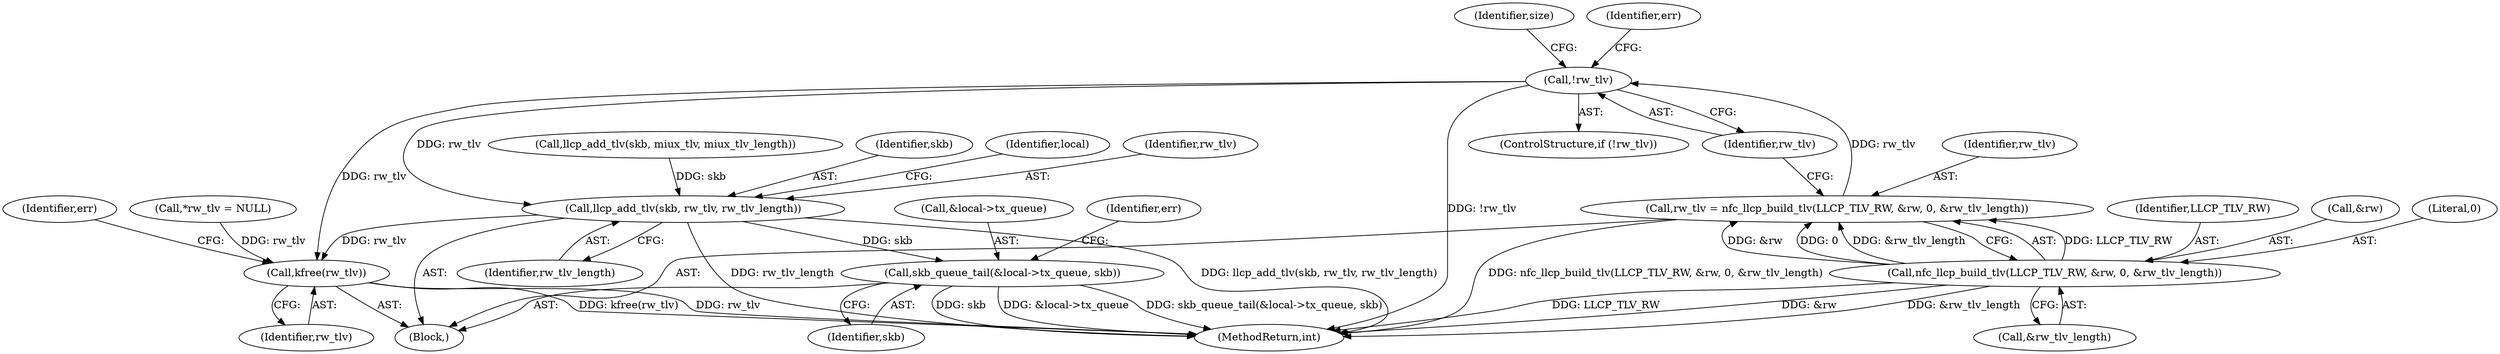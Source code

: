 digraph "0_linux_58bdd544e2933a21a51eecf17c3f5f94038261b5@pointer" {
"1000199" [label="(Call,!rw_tlv)"];
"1000189" [label="(Call,rw_tlv = nfc_llcp_build_tlv(LLCP_TLV_RW, &rw, 0, &rw_tlv_length))"];
"1000191" [label="(Call,nfc_llcp_build_tlv(LLCP_TLV_RW, &rw, 0, &rw_tlv_length))"];
"1000230" [label="(Call,llcp_add_tlv(skb, rw_tlv, rw_tlv_length))"];
"1000234" [label="(Call,skb_queue_tail(&local->tx_queue, skb))"];
"1000251" [label="(Call,kfree(rw_tlv))"];
"1000192" [label="(Identifier,LLCP_TLV_RW)"];
"1000198" [label="(ControlStructure,if (!rw_tlv))"];
"1000199" [label="(Call,!rw_tlv)"];
"1000255" [label="(MethodReturn,int)"];
"1000190" [label="(Identifier,rw_tlv)"];
"1000200" [label="(Identifier,rw_tlv)"];
"1000193" [label="(Call,&rw)"];
"1000234" [label="(Call,skb_queue_tail(&local->tx_queue, skb))"];
"1000226" [label="(Call,llcp_add_tlv(skb, miux_tlv, miux_tlv_length))"];
"1000235" [label="(Call,&local->tx_queue)"];
"1000195" [label="(Literal,0)"];
"1000191" [label="(Call,nfc_llcp_build_tlv(LLCP_TLV_RW, &rw, 0, &rw_tlv_length))"];
"1000231" [label="(Identifier,skb)"];
"1000251" [label="(Call,kfree(rw_tlv))"];
"1000241" [label="(Identifier,err)"];
"1000254" [label="(Identifier,err)"];
"1000233" [label="(Identifier,rw_tlv_length)"];
"1000208" [label="(Identifier,size)"];
"1000237" [label="(Identifier,local)"];
"1000239" [label="(Identifier,skb)"];
"1000252" [label="(Identifier,rw_tlv)"];
"1000230" [label="(Call,llcp_add_tlv(skb, rw_tlv, rw_tlv_length))"];
"1000189" [label="(Call,rw_tlv = nfc_llcp_build_tlv(LLCP_TLV_RW, &rw, 0, &rw_tlv_length))"];
"1000103" [label="(Block,)"];
"1000232" [label="(Identifier,rw_tlv)"];
"1000196" [label="(Call,&rw_tlv_length)"];
"1000203" [label="(Identifier,err)"];
"1000112" [label="(Call,*rw_tlv = NULL)"];
"1000199" -> "1000198"  [label="AST: "];
"1000199" -> "1000200"  [label="CFG: "];
"1000200" -> "1000199"  [label="AST: "];
"1000203" -> "1000199"  [label="CFG: "];
"1000208" -> "1000199"  [label="CFG: "];
"1000199" -> "1000255"  [label="DDG: !rw_tlv"];
"1000189" -> "1000199"  [label="DDG: rw_tlv"];
"1000199" -> "1000230"  [label="DDG: rw_tlv"];
"1000199" -> "1000251"  [label="DDG: rw_tlv"];
"1000189" -> "1000103"  [label="AST: "];
"1000189" -> "1000191"  [label="CFG: "];
"1000190" -> "1000189"  [label="AST: "];
"1000191" -> "1000189"  [label="AST: "];
"1000200" -> "1000189"  [label="CFG: "];
"1000189" -> "1000255"  [label="DDG: nfc_llcp_build_tlv(LLCP_TLV_RW, &rw, 0, &rw_tlv_length)"];
"1000191" -> "1000189"  [label="DDG: LLCP_TLV_RW"];
"1000191" -> "1000189"  [label="DDG: &rw"];
"1000191" -> "1000189"  [label="DDG: 0"];
"1000191" -> "1000189"  [label="DDG: &rw_tlv_length"];
"1000191" -> "1000196"  [label="CFG: "];
"1000192" -> "1000191"  [label="AST: "];
"1000193" -> "1000191"  [label="AST: "];
"1000195" -> "1000191"  [label="AST: "];
"1000196" -> "1000191"  [label="AST: "];
"1000191" -> "1000255"  [label="DDG: &rw"];
"1000191" -> "1000255"  [label="DDG: &rw_tlv_length"];
"1000191" -> "1000255"  [label="DDG: LLCP_TLV_RW"];
"1000230" -> "1000103"  [label="AST: "];
"1000230" -> "1000233"  [label="CFG: "];
"1000231" -> "1000230"  [label="AST: "];
"1000232" -> "1000230"  [label="AST: "];
"1000233" -> "1000230"  [label="AST: "];
"1000237" -> "1000230"  [label="CFG: "];
"1000230" -> "1000255"  [label="DDG: rw_tlv_length"];
"1000230" -> "1000255"  [label="DDG: llcp_add_tlv(skb, rw_tlv, rw_tlv_length)"];
"1000226" -> "1000230"  [label="DDG: skb"];
"1000230" -> "1000234"  [label="DDG: skb"];
"1000230" -> "1000251"  [label="DDG: rw_tlv"];
"1000234" -> "1000103"  [label="AST: "];
"1000234" -> "1000239"  [label="CFG: "];
"1000235" -> "1000234"  [label="AST: "];
"1000239" -> "1000234"  [label="AST: "];
"1000241" -> "1000234"  [label="CFG: "];
"1000234" -> "1000255"  [label="DDG: skb"];
"1000234" -> "1000255"  [label="DDG: &local->tx_queue"];
"1000234" -> "1000255"  [label="DDG: skb_queue_tail(&local->tx_queue, skb)"];
"1000251" -> "1000103"  [label="AST: "];
"1000251" -> "1000252"  [label="CFG: "];
"1000252" -> "1000251"  [label="AST: "];
"1000254" -> "1000251"  [label="CFG: "];
"1000251" -> "1000255"  [label="DDG: kfree(rw_tlv)"];
"1000251" -> "1000255"  [label="DDG: rw_tlv"];
"1000112" -> "1000251"  [label="DDG: rw_tlv"];
}
